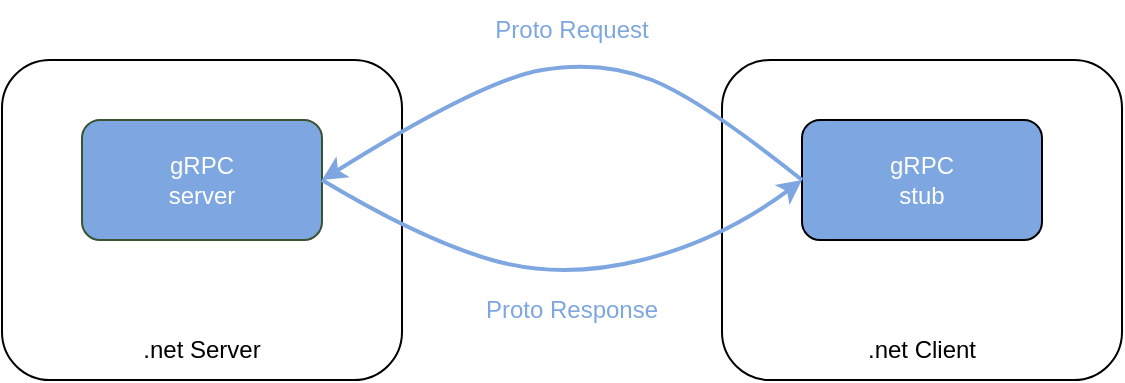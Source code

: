 <mxfile version="22.1.11" type="device">
  <diagram name="Page-1" id="2siZnymcdVAlZ5FAW3J-">
    <mxGraphModel dx="1242" dy="715" grid="1" gridSize="10" guides="1" tooltips="1" connect="1" arrows="1" fold="1" page="1" pageScale="1" pageWidth="827" pageHeight="1169" math="0" shadow="0">
      <root>
        <mxCell id="0" />
        <mxCell id="1" parent="0" />
        <mxCell id="I-OAEwv5fuWXyTTzXbyC-1" value="" style="rounded=1;whiteSpace=wrap;html=1;perimeterSpacing=0;" vertex="1" parent="1">
          <mxGeometry x="120" y="160" width="200" height="160" as="geometry" />
        </mxCell>
        <mxCell id="I-OAEwv5fuWXyTTzXbyC-2" value=".net Server" style="text;html=1;strokeColor=none;fillColor=none;align=center;verticalAlign=middle;whiteSpace=wrap;rounded=0;" vertex="1" parent="1">
          <mxGeometry x="120" y="290" width="200" height="30" as="geometry" />
        </mxCell>
        <mxCell id="I-OAEwv5fuWXyTTzXbyC-3" value="" style="rounded=1;whiteSpace=wrap;html=1;" vertex="1" parent="1">
          <mxGeometry x="480" y="160" width="200" height="160" as="geometry" />
        </mxCell>
        <mxCell id="I-OAEwv5fuWXyTTzXbyC-4" value=".net Client" style="text;html=1;strokeColor=none;fillColor=none;align=center;verticalAlign=middle;whiteSpace=wrap;rounded=0;" vertex="1" parent="1">
          <mxGeometry x="480" y="290" width="200" height="30" as="geometry" />
        </mxCell>
        <mxCell id="I-OAEwv5fuWXyTTzXbyC-5" value="gRPC&lt;br&gt;server" style="rounded=1;whiteSpace=wrap;html=1;fillColor=#7EA6E0;fontColor=#ffffff;strokeColor=#3A5431;" vertex="1" parent="1">
          <mxGeometry x="160" y="190" width="120" height="60" as="geometry" />
        </mxCell>
        <mxCell id="I-OAEwv5fuWXyTTzXbyC-6" value="gRPC&lt;br&gt;stub" style="rounded=1;whiteSpace=wrap;html=1;fillColor=#7EA6E0;fontColor=#FFFFFF;" vertex="1" parent="1">
          <mxGeometry x="520" y="190" width="120" height="60" as="geometry" />
        </mxCell>
        <mxCell id="I-OAEwv5fuWXyTTzXbyC-7" value="" style="curved=1;endArrow=classic;html=1;rounded=0;exitX=0;exitY=0.5;exitDx=0;exitDy=0;entryX=1;entryY=0.5;entryDx=0;entryDy=0;strokeWidth=2;strokeColor=#7EA6E0;" edge="1" parent="1" source="I-OAEwv5fuWXyTTzXbyC-6" target="I-OAEwv5fuWXyTTzXbyC-5">
          <mxGeometry width="50" height="50" relative="1" as="geometry">
            <mxPoint x="440" y="340" as="sourcePoint" />
            <mxPoint x="390" y="390" as="targetPoint" />
            <Array as="points">
              <mxPoint x="470" y="180" />
              <mxPoint x="420" y="160" />
              <mxPoint x="360" y="170" />
            </Array>
          </mxGeometry>
        </mxCell>
        <mxCell id="I-OAEwv5fuWXyTTzXbyC-8" value="" style="curved=1;endArrow=classic;html=1;rounded=0;exitX=1;exitY=0.5;exitDx=0;exitDy=0;entryX=0;entryY=0.5;entryDx=0;entryDy=0;strokeWidth=2;strokeColor=#7EA6E0;" edge="1" parent="1" source="I-OAEwv5fuWXyTTzXbyC-5" target="I-OAEwv5fuWXyTTzXbyC-6">
          <mxGeometry width="50" height="50" relative="1" as="geometry">
            <mxPoint x="290" y="260" as="sourcePoint" />
            <mxPoint x="530" y="260" as="targetPoint" />
            <Array as="points">
              <mxPoint x="330" y="250" />
              <mxPoint x="400" y="270" />
              <mxPoint x="480" y="250" />
            </Array>
          </mxGeometry>
        </mxCell>
        <mxCell id="I-OAEwv5fuWXyTTzXbyC-10" value="&lt;font color=&quot;#7ea6e0&quot;&gt;Proto Request&lt;/font&gt;" style="text;html=1;strokeColor=none;fillColor=none;align=center;verticalAlign=middle;whiteSpace=wrap;rounded=0;" vertex="1" parent="1">
          <mxGeometry x="340" y="130" width="130" height="30" as="geometry" />
        </mxCell>
        <mxCell id="I-OAEwv5fuWXyTTzXbyC-11" value="&lt;font color=&quot;#7ea6e0&quot;&gt;Proto Response&lt;/font&gt;" style="text;html=1;strokeColor=none;fillColor=none;align=center;verticalAlign=middle;whiteSpace=wrap;rounded=0;" vertex="1" parent="1">
          <mxGeometry x="340" y="270" width="130" height="30" as="geometry" />
        </mxCell>
      </root>
    </mxGraphModel>
  </diagram>
</mxfile>
